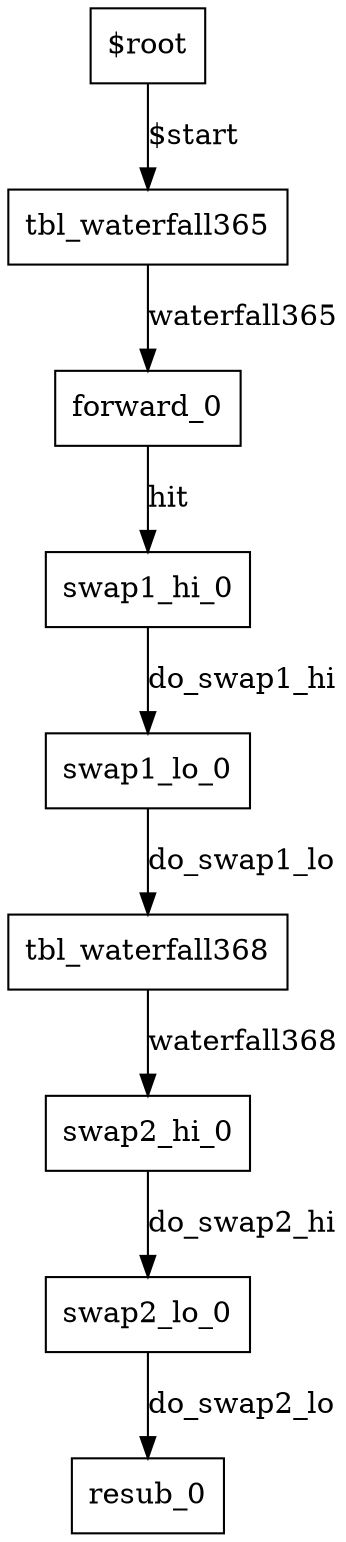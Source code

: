 digraph ingress {
0 [label="$root" shape=box color="black"];
2 [label="forward_0" shape=box color="black"];
8 [label="resub_0" shape=box color="black"];
3 [label="swap1_hi_0" shape=box color="black"];
4 [label="swap1_lo_0" shape=box color="black"];
6 [label="swap2_hi_0" shape=box color="black"];
7 [label="swap2_lo_0" shape=box color="black"];
1 [label="tbl_waterfall365" shape=box color="black"];
5 [label="tbl_waterfall368" shape=box color="black"];
0-> 1 [label="$start" color="black"];
2-> 3 [label="hit" color="black"];
3-> 4 [label="do_swap1_hi" color="black"];
4-> 5 [label="do_swap1_lo" color="black"];
6-> 7 [label="do_swap2_hi" color="black"];
7-> 8 [label="do_swap2_lo" color="black"];
1-> 2 [label="waterfall365" color="black"];
5-> 6 [label="waterfall368" color="black"];
}
